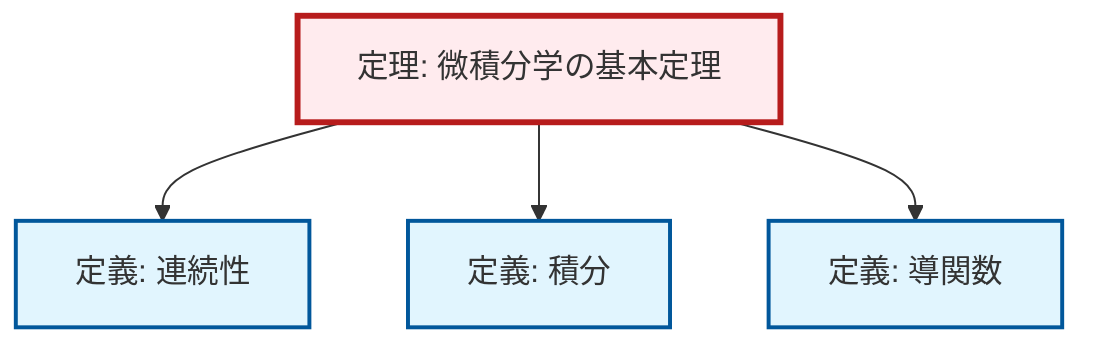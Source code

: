graph TD
    classDef definition fill:#e1f5fe,stroke:#01579b,stroke-width:2px
    classDef theorem fill:#f3e5f5,stroke:#4a148c,stroke-width:2px
    classDef axiom fill:#fff3e0,stroke:#e65100,stroke-width:2px
    classDef example fill:#e8f5e9,stroke:#1b5e20,stroke-width:2px
    classDef current fill:#ffebee,stroke:#b71c1c,stroke-width:3px
    thm-fundamental-calculus["定理: 微積分学の基本定理"]:::theorem
    def-continuity["定義: 連続性"]:::definition
    def-integral["定義: 積分"]:::definition
    def-derivative["定義: 導関数"]:::definition
    thm-fundamental-calculus --> def-continuity
    thm-fundamental-calculus --> def-integral
    thm-fundamental-calculus --> def-derivative
    class thm-fundamental-calculus current